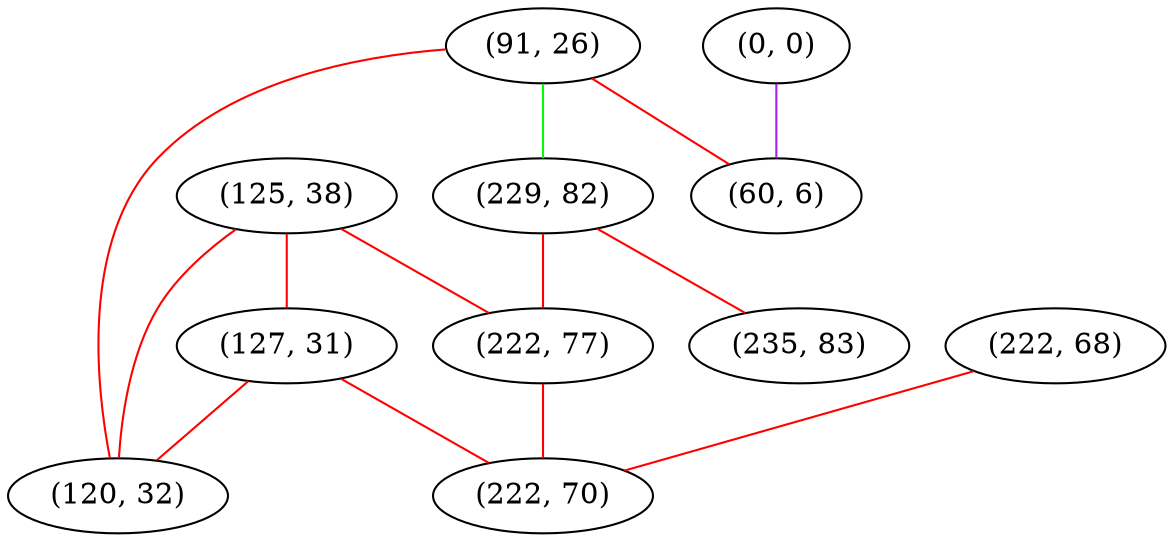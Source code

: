 graph "" {
"(125, 38)";
"(91, 26)";
"(0, 0)";
"(229, 82)";
"(235, 83)";
"(222, 68)";
"(127, 31)";
"(120, 32)";
"(60, 6)";
"(222, 77)";
"(222, 70)";
"(125, 38)" -- "(120, 32)"  [color=red, key=0, weight=1];
"(125, 38)" -- "(127, 31)"  [color=red, key=0, weight=1];
"(125, 38)" -- "(222, 77)"  [color=red, key=0, weight=1];
"(91, 26)" -- "(120, 32)"  [color=red, key=0, weight=1];
"(91, 26)" -- "(229, 82)"  [color=green, key=0, weight=2];
"(91, 26)" -- "(60, 6)"  [color=red, key=0, weight=1];
"(0, 0)" -- "(60, 6)"  [color=purple, key=0, weight=4];
"(229, 82)" -- "(235, 83)"  [color=red, key=0, weight=1];
"(229, 82)" -- "(222, 77)"  [color=red, key=0, weight=1];
"(222, 68)" -- "(222, 70)"  [color=red, key=0, weight=1];
"(127, 31)" -- "(120, 32)"  [color=red, key=0, weight=1];
"(127, 31)" -- "(222, 70)"  [color=red, key=0, weight=1];
"(222, 77)" -- "(222, 70)"  [color=red, key=0, weight=1];
}
